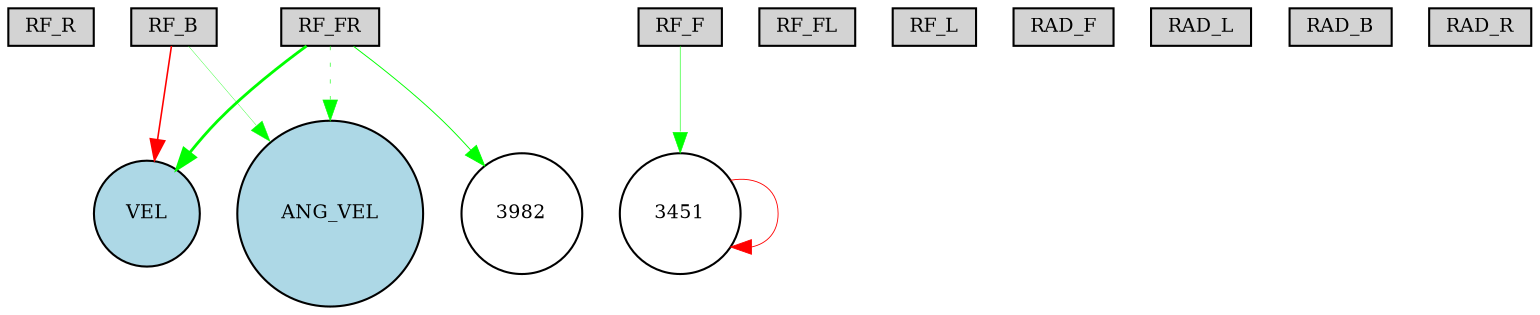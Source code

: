 digraph {
	node [fontsize=9 height=0.2 shape=circle width=0.2]
	RF_R [fillcolor=lightgray shape=box style=filled]
	RF_FR [fillcolor=lightgray shape=box style=filled]
	RF_F [fillcolor=lightgray shape=box style=filled]
	RF_FL [fillcolor=lightgray shape=box style=filled]
	RF_L [fillcolor=lightgray shape=box style=filled]
	RF_B [fillcolor=lightgray shape=box style=filled]
	RAD_F [fillcolor=lightgray shape=box style=filled]
	RAD_L [fillcolor=lightgray shape=box style=filled]
	RAD_B [fillcolor=lightgray shape=box style=filled]
	RAD_R [fillcolor=lightgray shape=box style=filled]
	ANG_VEL [fillcolor=lightblue style=filled]
	VEL [fillcolor=lightblue style=filled]
	3451 [fillcolor=white style=filled]
	3982 [fillcolor=white style=filled]
	RF_FR -> VEL [color=green penwidth=1.3547030527420556 style=solid]
	RF_B -> VEL [color=red penwidth=0.7622746724154023 style=solid]
	RF_FR -> ANG_VEL [color=green penwidth=0.2881586027574864 style=dotted]
	RF_F -> 3451 [color=green penwidth=0.2752433432802234 style=solid]
	3451 -> 3451 [color=red penwidth=0.4193116568851468 style=solid]
	RF_B -> ANG_VEL [color=green penwidth=0.164504161847548 style=solid]
	RF_FR -> 3982 [color=green penwidth=0.44869188067606725 style=solid]
}

